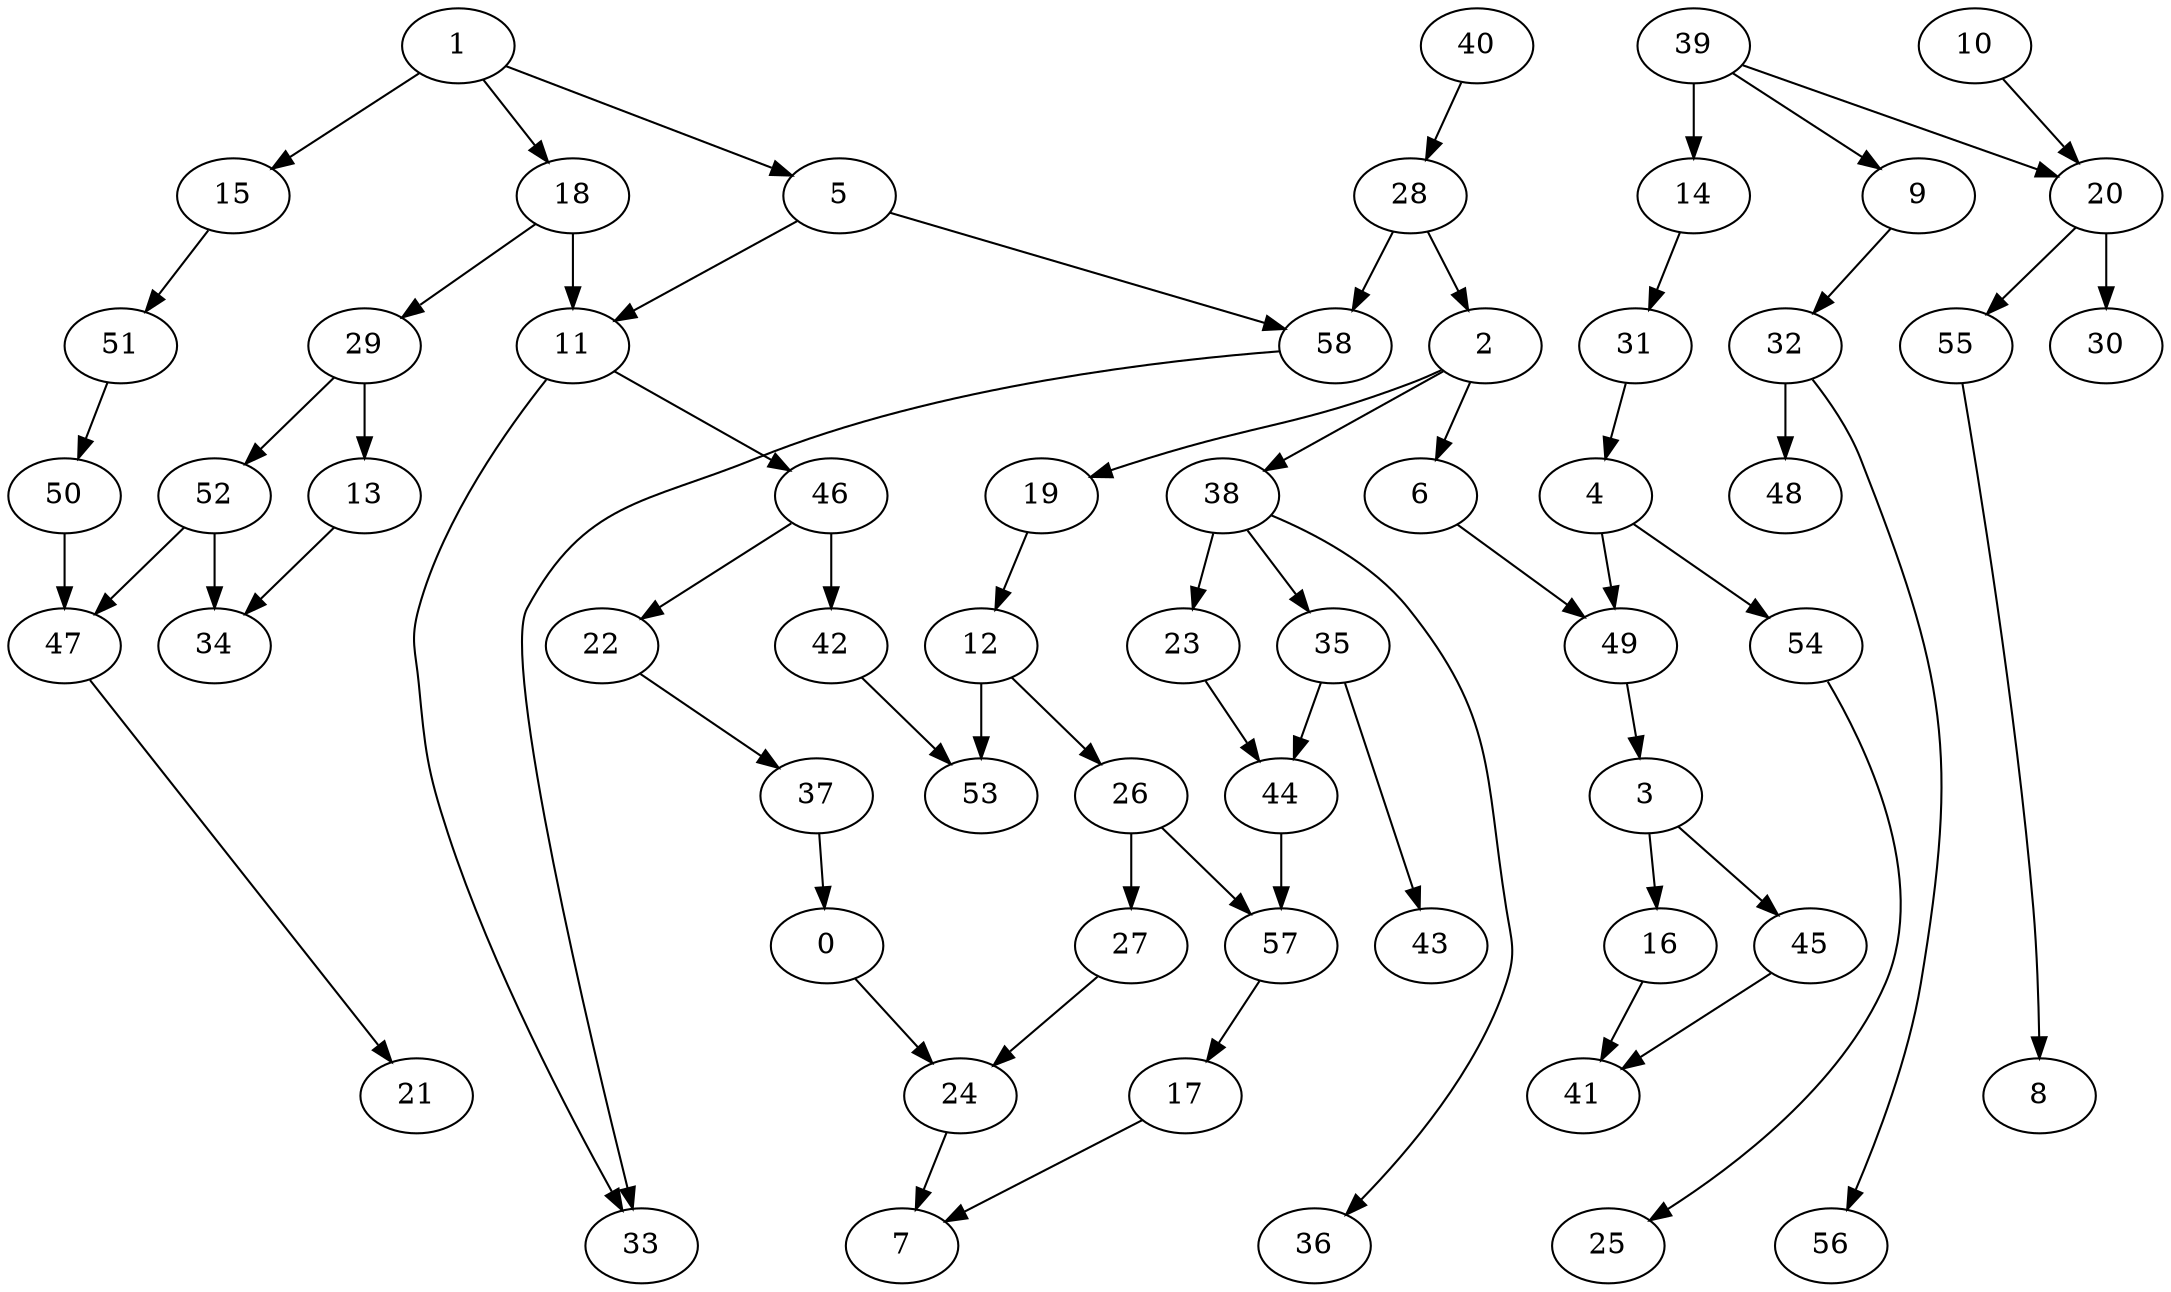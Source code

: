 digraph g {
0;
1;
2;
3;
4;
5;
6;
7;
8;
9;
10;
11;
12;
13;
14;
15;
16;
17;
18;
19;
20;
21;
22;
23;
24;
25;
26;
27;
28;
29;
30;
31;
32;
33;
34;
35;
36;
37;
38;
39;
40;
41;
42;
43;
44;
45;
46;
47;
48;
49;
50;
51;
52;
53;
54;
55;
56;
57;
58;
0 -> 24 [weight=0];
1 -> 5 [weight=0];
1 -> 15 [weight=0];
1 -> 18 [weight=0];
2 -> 6 [weight=0];
2 -> 19 [weight=0];
2 -> 38 [weight=0];
3 -> 16 [weight=0];
3 -> 45 [weight=0];
4 -> 49 [weight=0];
4 -> 54 [weight=0];
5 -> 58 [weight=0];
5 -> 11 [weight=0];
6 -> 49 [weight=0];
9 -> 32 [weight=0];
10 -> 20 [weight=0];
11 -> 33 [weight=0];
11 -> 46 [weight=0];
12 -> 26 [weight=0];
12 -> 53 [weight=1];
13 -> 34 [weight=0];
14 -> 31 [weight=0];
15 -> 51 [weight=0];
16 -> 41 [weight=0];
17 -> 7 [weight=0];
18 -> 11 [weight=2];
18 -> 29 [weight=0];
19 -> 12 [weight=0];
20 -> 55 [weight=0];
20 -> 30 [weight=1];
22 -> 37 [weight=0];
23 -> 44 [weight=0];
24 -> 7 [weight=0];
26 -> 57 [weight=0];
26 -> 27 [weight=2];
27 -> 24 [weight=0];
28 -> 58 [weight=1];
28 -> 2 [weight=1];
29 -> 13 [weight=1];
29 -> 52 [weight=0];
31 -> 4 [weight=0];
32 -> 56 [weight=0];
32 -> 48 [weight=1];
35 -> 44 [weight=0];
35 -> 43 [weight=0];
37 -> 0 [weight=0];
38 -> 23 [weight=1];
38 -> 35 [weight=1];
38 -> 36 [weight=0];
39 -> 9 [weight=0];
39 -> 20 [weight=0];
39 -> 14 [weight=1];
40 -> 28 [weight=0];
42 -> 53 [weight=0];
44 -> 57 [weight=1];
45 -> 41 [weight=0];
46 -> 22 [weight=0];
46 -> 42 [weight=1];
47 -> 21 [weight=0];
49 -> 3 [weight=0];
50 -> 47 [weight=0];
51 -> 50 [weight=0];
52 -> 34 [weight=1];
52 -> 47 [weight=0];
54 -> 25 [weight=0];
55 -> 8 [weight=0];
57 -> 17 [weight=0];
58 -> 33 [weight=0];
}
